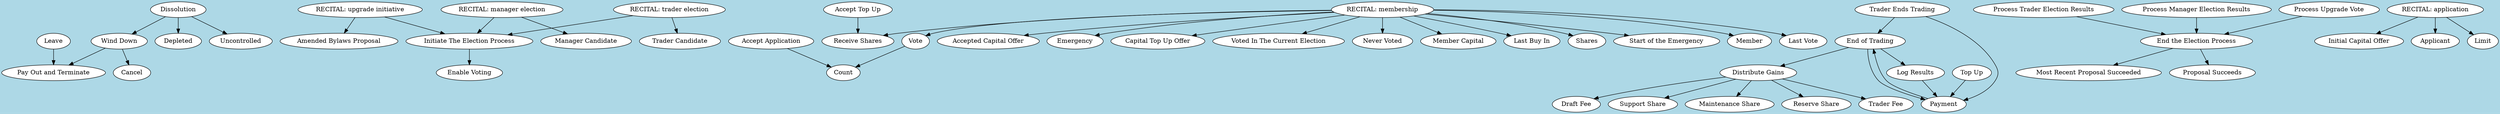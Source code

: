 digraph "Lexon" {
	overlap=false
	concentrate=false
	splines=true
	bgcolor="lightblue"
	
	node [shape=oval style="filled" fillcolor="white"];
	
	Leave -> "Pay Out and Terminate";
	"RECITAL: upgrade initiative" -> "Amended Bylaws Proposal";
	"RECITAL: upgrade initiative" -> "Initiate The Election Process";
	Vote -> Count;
	"End of Trading" -> "Distribute Gains";
	"End of Trading" -> "Log Results";
	"End of Trading" -> Payment;
	Payment -> "End of Trading";
	"Top Up" -> Payment;
	"RECITAL: membership" -> "Accepted Capital Offer";
	"RECITAL: membership" -> Emergency;
	"RECITAL: membership" -> "Capital Top Up Offer";
	"RECITAL: membership" -> "Voted In The Current Election";
	"RECITAL: membership" -> "Receive Shares";
	"RECITAL: membership" -> "Never Voted";
	"RECITAL: membership" -> "Member Capital";
	"RECITAL: membership" -> "Last Buy In";
	"RECITAL: membership" -> Shares;
	"RECITAL: membership" -> "Start of the Emergency";
	"RECITAL: membership" -> Member;
	"RECITAL: membership" -> "Last Vote";
	"RECITAL: membership" -> Vote;
	"Wind Down" -> "Pay Out and Terminate";
	"Wind Down" -> Cancel;
	"RECITAL: manager election" -> "Manager Candidate";
	"RECITAL: manager election" -> "Initiate The Election Process";
	"Initiate The Election Process" -> "Enable Voting";
	"RECITAL: trader election" -> "Trader Candidate";
	"RECITAL: trader election" -> "Initiate The Election Process";
	"Log Results" -> Payment;
	"Accept Application" -> Count;
	"Process Trader Election Results" -> "End the Election Process";
	Dissolution -> Depleted;
	Dissolution -> Uncontrolled;
	Dissolution -> "Wind Down";
	"Process Manager Election Results" -> "End the Election Process";
	"End the Election Process" -> "Most Recent Proposal Succeeded";
	"End the Election Process" -> "Proposal Succeeds";
	"Trader Ends Trading" -> "End of Trading";
	"Trader Ends Trading" -> Payment;
	"Process Upgrade Vote" -> "End the Election Process";
	"Accept Top Up" -> "Receive Shares";
	"Distribute Gains" -> "Draft Fee";
	"Distribute Gains" -> "Support Share";
	"Distribute Gains" -> "Maintenance Share";
	"Distribute Gains" -> "Reserve Share";
	"Distribute Gains" -> "Trader Fee";
	"RECITAL: application" -> "Initial Capital Offer";
	"RECITAL: application" -> Applicant;
	"RECITAL: application" -> Limit;
}